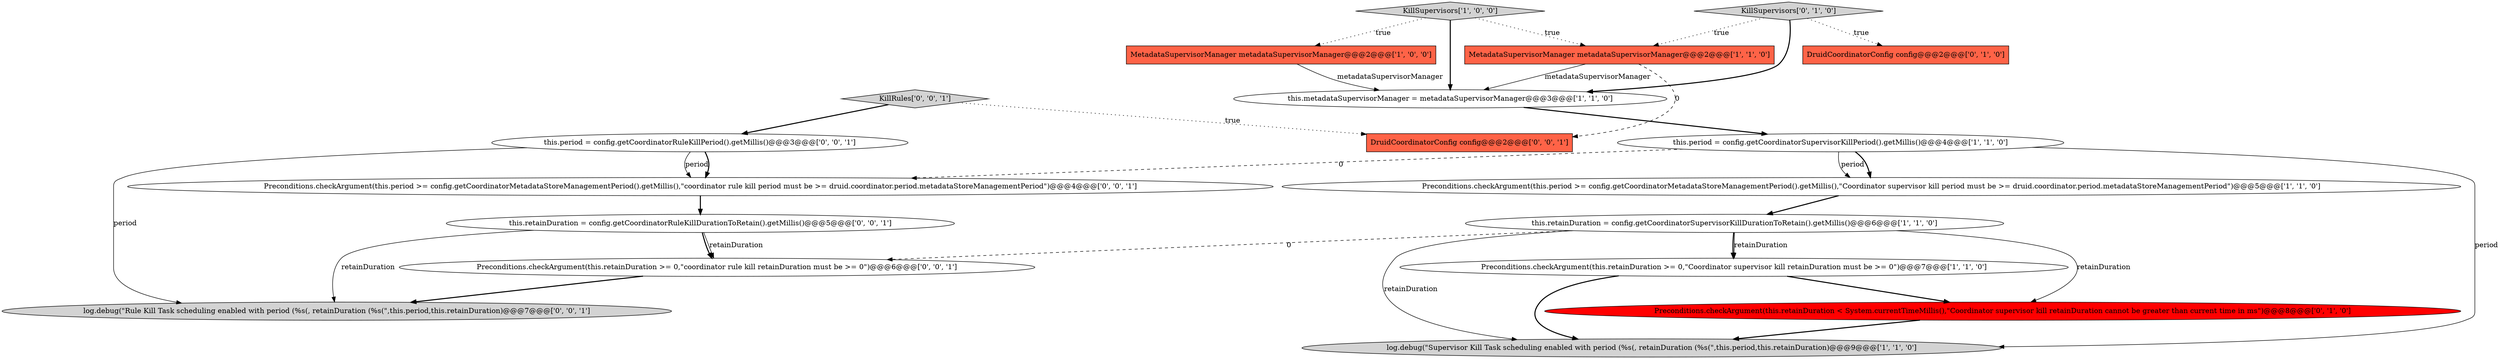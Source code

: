 digraph {
5 [style = filled, label = "Preconditions.checkArgument(this.period >= config.getCoordinatorMetadataStoreManagementPeriod().getMillis(),\"Coordinator supervisor kill period must be >= druid.coordinator.period.metadataStoreManagementPeriod\")@@@5@@@['1', '1', '0']", fillcolor = white, shape = ellipse image = "AAA0AAABBB1BBB"];
17 [style = filled, label = "this.period = config.getCoordinatorRuleKillPeriod().getMillis()@@@3@@@['0', '0', '1']", fillcolor = white, shape = ellipse image = "AAA0AAABBB3BBB"];
6 [style = filled, label = "KillSupervisors['1', '0', '0']", fillcolor = lightgray, shape = diamond image = "AAA0AAABBB1BBB"];
1 [style = filled, label = "MetadataSupervisorManager metadataSupervisorManager@@@2@@@['1', '0', '0']", fillcolor = tomato, shape = box image = "AAA0AAABBB1BBB"];
3 [style = filled, label = "log.debug(\"Supervisor Kill Task scheduling enabled with period (%s(, retainDuration (%s(\",this.period,this.retainDuration)@@@9@@@['1', '1', '0']", fillcolor = lightgray, shape = ellipse image = "AAA0AAABBB1BBB"];
2 [style = filled, label = "Preconditions.checkArgument(this.retainDuration >= 0,\"Coordinator supervisor kill retainDuration must be >= 0\")@@@7@@@['1', '1', '0']", fillcolor = white, shape = ellipse image = "AAA0AAABBB1BBB"];
8 [style = filled, label = "this.metadataSupervisorManager = metadataSupervisorManager@@@3@@@['1', '1', '0']", fillcolor = white, shape = ellipse image = "AAA0AAABBB1BBB"];
9 [style = filled, label = "DruidCoordinatorConfig config@@@2@@@['0', '1', '0']", fillcolor = tomato, shape = box image = "AAA0AAABBB2BBB"];
18 [style = filled, label = "log.debug(\"Rule Kill Task scheduling enabled with period (%s(, retainDuration (%s(\",this.period,this.retainDuration)@@@7@@@['0', '0', '1']", fillcolor = lightgray, shape = ellipse image = "AAA0AAABBB3BBB"];
15 [style = filled, label = "Preconditions.checkArgument(this.period >= config.getCoordinatorMetadataStoreManagementPeriod().getMillis(),\"coordinator rule kill period must be >= druid.coordinator.period.metadataStoreManagementPeriod\")@@@4@@@['0', '0', '1']", fillcolor = white, shape = ellipse image = "AAA0AAABBB3BBB"];
11 [style = filled, label = "KillSupervisors['0', '1', '0']", fillcolor = lightgray, shape = diamond image = "AAA0AAABBB2BBB"];
12 [style = filled, label = "this.retainDuration = config.getCoordinatorRuleKillDurationToRetain().getMillis()@@@5@@@['0', '0', '1']", fillcolor = white, shape = ellipse image = "AAA0AAABBB3BBB"];
14 [style = filled, label = "DruidCoordinatorConfig config@@@2@@@['0', '0', '1']", fillcolor = tomato, shape = box image = "AAA0AAABBB3BBB"];
16 [style = filled, label = "Preconditions.checkArgument(this.retainDuration >= 0,\"coordinator rule kill retainDuration must be >= 0\")@@@6@@@['0', '0', '1']", fillcolor = white, shape = ellipse image = "AAA0AAABBB3BBB"];
7 [style = filled, label = "MetadataSupervisorManager metadataSupervisorManager@@@2@@@['1', '1', '0']", fillcolor = tomato, shape = box image = "AAA0AAABBB1BBB"];
0 [style = filled, label = "this.retainDuration = config.getCoordinatorSupervisorKillDurationToRetain().getMillis()@@@6@@@['1', '1', '0']", fillcolor = white, shape = ellipse image = "AAA0AAABBB1BBB"];
10 [style = filled, label = "Preconditions.checkArgument(this.retainDuration < System.currentTimeMillis(),\"Coordinator supervisor kill retainDuration cannot be greater than current time in ms\")@@@8@@@['0', '1', '0']", fillcolor = red, shape = ellipse image = "AAA1AAABBB2BBB"];
13 [style = filled, label = "KillRules['0', '0', '1']", fillcolor = lightgray, shape = diamond image = "AAA0AAABBB3BBB"];
4 [style = filled, label = "this.period = config.getCoordinatorSupervisorKillPeriod().getMillis()@@@4@@@['1', '1', '0']", fillcolor = white, shape = ellipse image = "AAA0AAABBB1BBB"];
11->7 [style = dotted, label="true"];
4->3 [style = solid, label="period"];
7->8 [style = solid, label="metadataSupervisorManager"];
16->18 [style = bold, label=""];
0->10 [style = solid, label="retainDuration"];
7->14 [style = dashed, label="0"];
2->3 [style = bold, label=""];
0->2 [style = bold, label=""];
0->16 [style = dashed, label="0"];
6->1 [style = dotted, label="true"];
1->8 [style = solid, label="metadataSupervisorManager"];
10->3 [style = bold, label=""];
11->9 [style = dotted, label="true"];
12->18 [style = solid, label="retainDuration"];
12->16 [style = bold, label=""];
2->10 [style = bold, label=""];
17->15 [style = solid, label="period"];
0->3 [style = solid, label="retainDuration"];
17->18 [style = solid, label="period"];
13->17 [style = bold, label=""];
5->0 [style = bold, label=""];
4->15 [style = dashed, label="0"];
4->5 [style = solid, label="period"];
6->8 [style = bold, label=""];
12->16 [style = solid, label="retainDuration"];
17->15 [style = bold, label=""];
6->7 [style = dotted, label="true"];
11->8 [style = bold, label=""];
15->12 [style = bold, label=""];
8->4 [style = bold, label=""];
13->14 [style = dotted, label="true"];
4->5 [style = bold, label=""];
0->2 [style = solid, label="retainDuration"];
}
